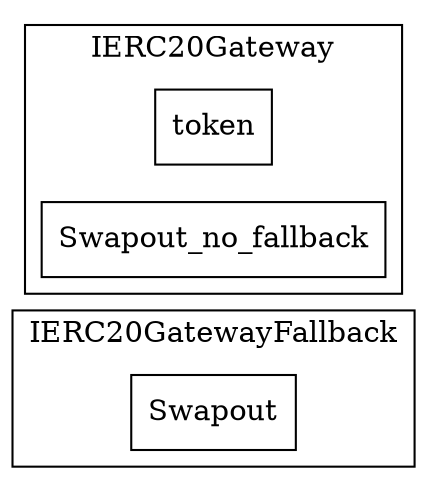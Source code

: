 strict digraph {
rankdir="LR"
node [shape=box]
subgraph cluster_16_IERC20GatewayFallback {
label = "IERC20GatewayFallback"
"16_Swapout" [label="Swapout"]
}subgraph cluster_35_IERC20Gateway {
label = "IERC20Gateway"
"35_token" [label="token"]
"35_Swapout_no_fallback" [label="Swapout_no_fallback"]
}subgraph cluster_solidity {
label = "[Solidity]"
}
}